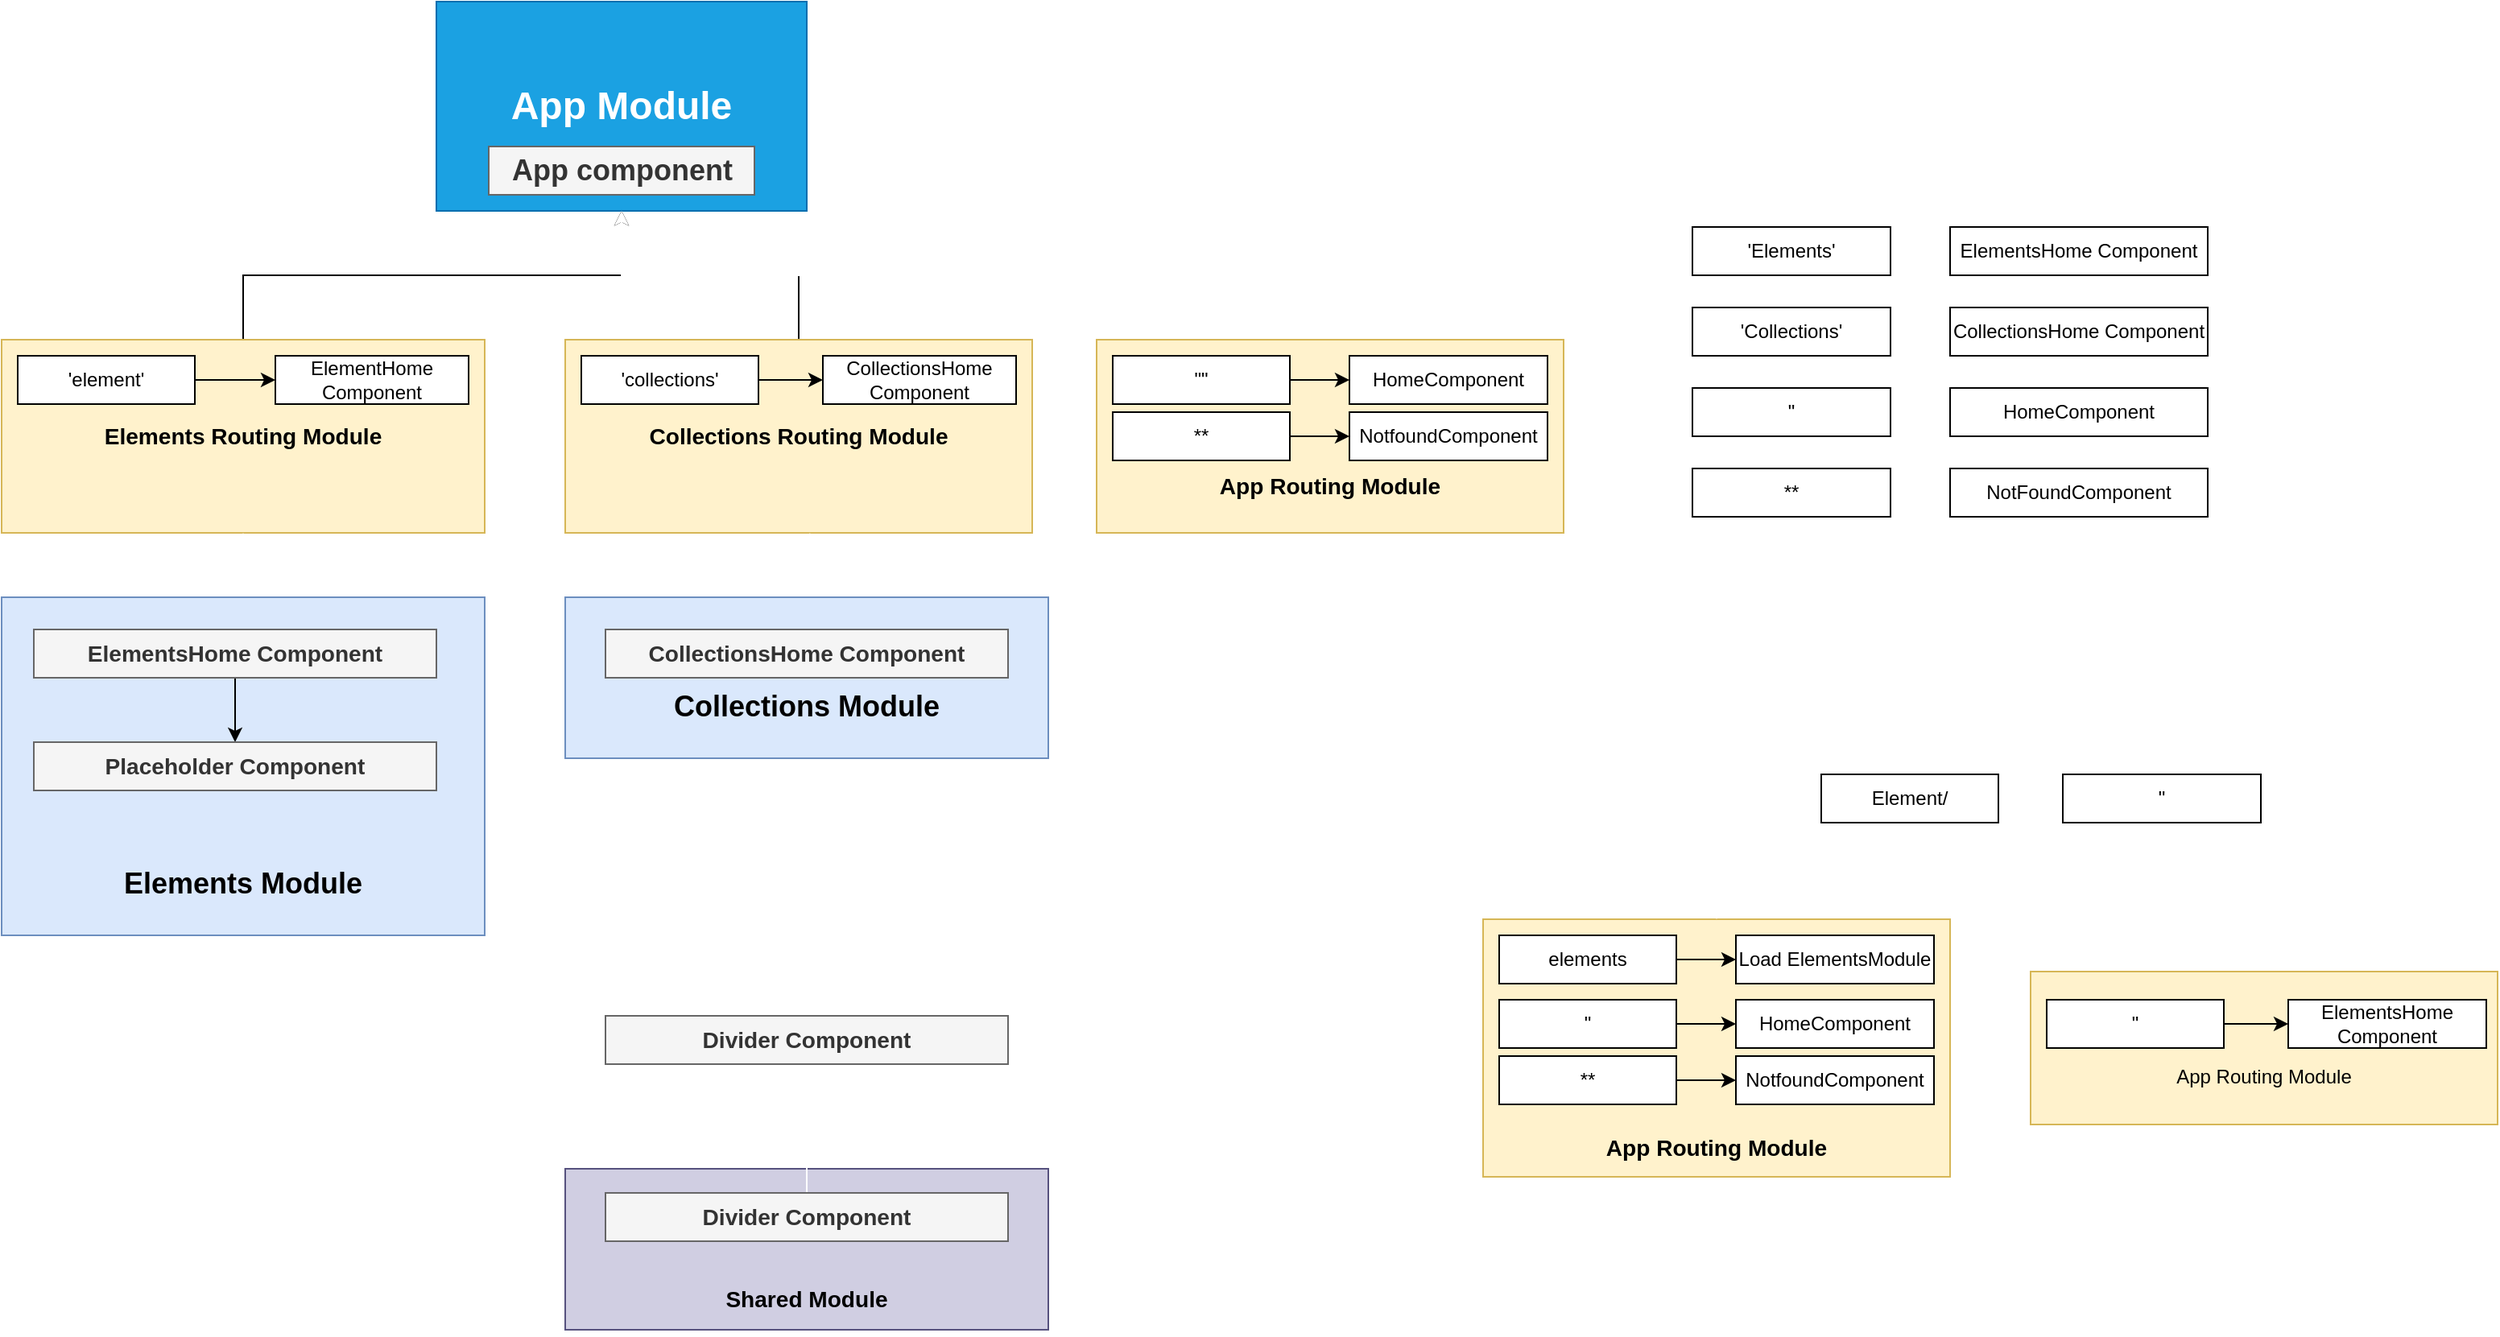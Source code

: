 <mxfile version="13.6.5">
    <diagram id="6hGFLwfOUW9BJ-s0fimq" name="Page-1">
        <mxGraphModel dx="2397" dy="1899" grid="1" gridSize="10" guides="1" tooltips="1" connect="1" arrows="1" fold="1" page="1" pageScale="1" pageWidth="827" pageHeight="1169" math="0" shadow="0">
            <root>
                <mxCell id="0"/>
                <mxCell id="1" parent="0"/>
                <mxCell id="10" style="edgeStyle=orthogonalEdgeStyle;rounded=0;orthogonalLoop=1;jettySize=auto;html=1;entryX=0.5;entryY=1;entryDx=0;entryDy=0;" parent="1" source="5" target="2" edge="1">
                    <mxGeometry relative="1" as="geometry"/>
                </mxCell>
                <mxCell id="5" value="&lt;h3&gt;&lt;font color=&quot;#000000&quot;&gt;Elements Routing Module&lt;/font&gt;&lt;/h3&gt;" style="rounded=0;whiteSpace=wrap;html=1;fillColor=#fff2cc;strokeColor=#d6b656;" parent="1" vertex="1">
                    <mxGeometry x="-10" y="-30" width="300" height="120" as="geometry"/>
                </mxCell>
                <mxCell id="11" style="edgeStyle=orthogonalEdgeStyle;rounded=0;orthogonalLoop=1;jettySize=auto;html=1;entryX=0.5;entryY=1;entryDx=0;entryDy=0;" parent="1" source="6" target="2" edge="1">
                    <mxGeometry relative="1" as="geometry">
                        <Array as="points">
                            <mxPoint x="485" y="-70"/>
                            <mxPoint x="375" y="-70"/>
                        </Array>
                    </mxGeometry>
                </mxCell>
                <mxCell id="6" value="&lt;h3&gt;&lt;font color=&quot;#000000&quot;&gt;Collections Routing Module&lt;/font&gt;&lt;/h3&gt;" style="rounded=0;whiteSpace=wrap;html=1;fillColor=#fff2cc;strokeColor=#d6b656;" parent="1" vertex="1">
                    <mxGeometry x="340" y="-30" width="290" height="120" as="geometry"/>
                </mxCell>
                <mxCell id="7" value="" style="group;fillColor=#f5f5f5;strokeColor=#666666;fontColor=#333333;" parent="1" vertex="1" connectable="0">
                    <mxGeometry x="260" y="-240" width="230" height="130" as="geometry"/>
                </mxCell>
                <mxCell id="2" value="&lt;h1&gt;App Module&lt;/h1&gt;" style="rounded=0;whiteSpace=wrap;html=1;fillColor=#1ba1e2;strokeColor=#006EAF;fontColor=#ffffff;" parent="7" vertex="1">
                    <mxGeometry width="230" height="130" as="geometry"/>
                </mxCell>
                <mxCell id="3" value="&lt;h2&gt;App component&lt;/h2&gt;" style="rounded=0;whiteSpace=wrap;html=1;fillColor=#f5f5f5;strokeColor=#666666;fontColor=#333333;" parent="7" vertex="1">
                    <mxGeometry x="32.5" y="90" width="165" height="30" as="geometry"/>
                </mxCell>
                <mxCell id="14" style="edgeStyle=orthogonalEdgeStyle;rounded=0;orthogonalLoop=1;jettySize=auto;html=1;strokeColor=#000000;" parent="1" source="12" target="13" edge="1">
                    <mxGeometry relative="1" as="geometry"/>
                </mxCell>
                <mxCell id="12" value="&lt;font color=&quot;#000000&quot;&gt;'element'&lt;/font&gt;" style="rounded=0;whiteSpace=wrap;html=1;fillColor=#FFFFFF;strokeColor=#000000;" parent="1" vertex="1">
                    <mxGeometry y="-20" width="110" height="30" as="geometry"/>
                </mxCell>
                <mxCell id="13" value="&lt;font color=&quot;#000000&quot;&gt;ElementHome&lt;br&gt;Component&lt;/font&gt;" style="rounded=0;whiteSpace=wrap;html=1;fillColor=#FFFFFF;strokeColor=#000000;" parent="1" vertex="1">
                    <mxGeometry x="160" y="-20" width="120" height="30" as="geometry"/>
                </mxCell>
                <mxCell id="19" value="" style="edgeStyle=orthogonalEdgeStyle;rounded=0;orthogonalLoop=1;jettySize=auto;html=1;strokeColor=#000000;" parent="1" source="15" target="16" edge="1">
                    <mxGeometry relative="1" as="geometry"/>
                </mxCell>
                <mxCell id="15" value="&lt;font color=&quot;#000000&quot;&gt;'collections'&lt;/font&gt;" style="rounded=0;whiteSpace=wrap;html=1;fillColor=#FFFFFF;strokeColor=#000000;" parent="1" vertex="1">
                    <mxGeometry x="350" y="-20" width="110" height="30" as="geometry"/>
                </mxCell>
                <mxCell id="16" value="&lt;font color=&quot;#000000&quot;&gt;CollectionsHome&lt;br&gt;Component&lt;/font&gt;" style="rounded=0;whiteSpace=wrap;html=1;fillColor=#FFFFFF;strokeColor=#000000;" parent="1" vertex="1">
                    <mxGeometry x="500" y="-20" width="120" height="30" as="geometry"/>
                </mxCell>
                <mxCell id="21" value="" style="edgeStyle=orthogonalEdgeStyle;rounded=0;orthogonalLoop=1;jettySize=auto;html=1;strokeColor=#FFFFFF;" parent="1" source="20" target="5" edge="1">
                    <mxGeometry relative="1" as="geometry"/>
                </mxCell>
                <mxCell id="92" style="edgeStyle=orthogonalEdgeStyle;rounded=0;orthogonalLoop=1;jettySize=auto;html=1;entryX=0;entryY=0.5;entryDx=0;entryDy=0;strokeColor=#FFFFFF;" parent="1" source="20" target="81" edge="1">
                    <mxGeometry relative="1" as="geometry"/>
                </mxCell>
                <mxCell id="20" value="&lt;h2&gt;&lt;font color=&quot;#000000&quot;&gt;&lt;br&gt;&lt;/font&gt;&lt;/h2&gt;&lt;h2&gt;&lt;font color=&quot;#000000&quot;&gt;&lt;br&gt;&lt;/font&gt;&lt;/h2&gt;&lt;h2&gt;&lt;font color=&quot;#000000&quot;&gt;&lt;br&gt;&lt;/font&gt;&lt;/h2&gt;&lt;h2&gt;&lt;font color=&quot;#000000&quot;&gt;&lt;br&gt;&lt;/font&gt;&lt;/h2&gt;&lt;h2&gt;&lt;font color=&quot;#000000&quot;&gt;Elements Module&lt;/font&gt;&lt;/h2&gt;" style="rounded=0;whiteSpace=wrap;html=1;fillColor=#dae8fc;strokeColor=#6c8ebf;" parent="1" vertex="1">
                    <mxGeometry x="-10" y="130" width="300" height="210" as="geometry"/>
                </mxCell>
                <mxCell id="23" value="" style="edgeStyle=orthogonalEdgeStyle;rounded=0;orthogonalLoop=1;jettySize=auto;html=1;strokeColor=#FFFFFF;entryX=0.524;entryY=1;entryDx=0;entryDy=0;entryPerimeter=0;" parent="1" source="22" target="6" edge="1">
                    <mxGeometry relative="1" as="geometry"/>
                </mxCell>
                <mxCell id="22" value="&lt;h2&gt;&lt;font color=&quot;#000000&quot;&gt;&lt;br&gt;&lt;/font&gt;&lt;/h2&gt;&lt;h2&gt;&lt;font color=&quot;#000000&quot;&gt;Collections Module&lt;/font&gt;&lt;/h2&gt;" style="rounded=0;whiteSpace=wrap;html=1;fillColor=#dae8fc;strokeColor=#6c8ebf;" parent="1" vertex="1">
                    <mxGeometry x="340" y="130" width="300" height="100" as="geometry"/>
                </mxCell>
                <mxCell id="80" value="" style="edgeStyle=orthogonalEdgeStyle;rounded=0;orthogonalLoop=1;jettySize=auto;html=1;strokeColor=#000000;" parent="1" source="24" target="79" edge="1">
                    <mxGeometry relative="1" as="geometry"/>
                </mxCell>
                <mxCell id="24" value="&lt;h3&gt;ElementsHome Component&lt;/h3&gt;" style="rounded=0;whiteSpace=wrap;html=1;fillColor=#f5f5f5;strokeColor=#666666;fontColor=#333333;" parent="1" vertex="1">
                    <mxGeometry x="10" y="150" width="250" height="30" as="geometry"/>
                </mxCell>
                <mxCell id="79" value="&lt;h3&gt;Placeholder Component&lt;/h3&gt;" style="rounded=0;whiteSpace=wrap;html=1;fillColor=#f5f5f5;strokeColor=#666666;fontColor=#333333;" parent="1" vertex="1">
                    <mxGeometry x="10" y="220" width="250" height="30" as="geometry"/>
                </mxCell>
                <mxCell id="25" value="&lt;h3&gt;CollectionsHome Component&lt;/h3&gt;" style="rounded=0;whiteSpace=wrap;html=1;fillColor=#f5f5f5;strokeColor=#666666;fontColor=#333333;" parent="1" vertex="1">
                    <mxGeometry x="365" y="150" width="250" height="30" as="geometry"/>
                </mxCell>
                <mxCell id="37" style="edgeStyle=orthogonalEdgeStyle;rounded=0;orthogonalLoop=1;jettySize=auto;html=1;entryX=0.5;entryY=1;entryDx=0;entryDy=0;strokeColor=#FFFFFF;" parent="1" source="30" target="2" edge="1">
                    <mxGeometry relative="1" as="geometry">
                        <Array as="points">
                            <mxPoint x="815" y="-70"/>
                            <mxPoint x="375" y="-70"/>
                        </Array>
                    </mxGeometry>
                </mxCell>
                <mxCell id="30" value="&lt;h3&gt;&lt;font color=&quot;#000000&quot;&gt;&lt;br&gt;&lt;/font&gt;&lt;/h3&gt;&lt;h3&gt;&lt;font color=&quot;#000000&quot;&gt;&lt;br&gt;&lt;/font&gt;&lt;/h3&gt;&lt;h3&gt;&lt;font color=&quot;#000000&quot;&gt;App Routing Module&lt;/font&gt;&lt;/h3&gt;" style="rounded=0;whiteSpace=wrap;html=1;fillColor=#fff2cc;strokeColor=#d6b656;" parent="1" vertex="1">
                    <mxGeometry x="670" y="-30" width="290" height="120" as="geometry"/>
                </mxCell>
                <mxCell id="35" value="" style="edgeStyle=orthogonalEdgeStyle;rounded=0;orthogonalLoop=1;jettySize=auto;html=1;strokeColor=#000000;" parent="1" source="31" target="33" edge="1">
                    <mxGeometry relative="1" as="geometry"/>
                </mxCell>
                <mxCell id="31" value="&lt;font color=&quot;#000000&quot;&gt;&quot;&quot;&lt;/font&gt;" style="rounded=0;whiteSpace=wrap;html=1;fillColor=#FFFFFF;strokeColor=#000000;" parent="1" vertex="1">
                    <mxGeometry x="680" y="-20" width="110" height="30" as="geometry"/>
                </mxCell>
                <mxCell id="36" value="" style="edgeStyle=orthogonalEdgeStyle;rounded=0;orthogonalLoop=1;jettySize=auto;html=1;strokeColor=#000000;" parent="1" source="32" target="34" edge="1">
                    <mxGeometry relative="1" as="geometry"/>
                </mxCell>
                <mxCell id="32" value="&lt;font color=&quot;#000000&quot;&gt;**&lt;/font&gt;" style="rounded=0;whiteSpace=wrap;html=1;fillColor=#FFFFFF;strokeColor=#000000;" parent="1" vertex="1">
                    <mxGeometry x="680" y="15" width="110" height="30" as="geometry"/>
                </mxCell>
                <mxCell id="33" value="&lt;font color=&quot;#000000&quot;&gt;HomeComponent&lt;/font&gt;" style="rounded=0;whiteSpace=wrap;html=1;fillColor=#FFFFFF;strokeColor=#000000;" parent="1" vertex="1">
                    <mxGeometry x="827" y="-20" width="123" height="30" as="geometry"/>
                </mxCell>
                <mxCell id="34" value="&lt;font color=&quot;#000000&quot;&gt;NotfoundComponent&lt;/font&gt;" style="rounded=0;whiteSpace=wrap;html=1;fillColor=#FFFFFF;strokeColor=#000000;" parent="1" vertex="1">
                    <mxGeometry x="827" y="15" width="123" height="30" as="geometry"/>
                </mxCell>
                <mxCell id="47" value="" style="edgeStyle=orthogonalEdgeStyle;rounded=0;orthogonalLoop=1;jettySize=auto;html=1;strokeColor=#FFFFFF;" parent="1" source="38" target="42" edge="1">
                    <mxGeometry relative="1" as="geometry"/>
                </mxCell>
                <mxCell id="38" value="&lt;font color=&quot;#000000&quot;&gt;'Elements'&lt;/font&gt;" style="rounded=0;whiteSpace=wrap;html=1;fillColor=#FFFFFF;strokeColor=#000000;" parent="1" vertex="1">
                    <mxGeometry x="1040" y="-100" width="123" height="30" as="geometry"/>
                </mxCell>
                <mxCell id="48" value="" style="edgeStyle=orthogonalEdgeStyle;rounded=0;orthogonalLoop=1;jettySize=auto;html=1;strokeColor=#FFFFFF;" parent="1" source="39" target="43" edge="1">
                    <mxGeometry relative="1" as="geometry"/>
                </mxCell>
                <mxCell id="39" value="&lt;font color=&quot;#000000&quot;&gt;'Collections'&lt;/font&gt;" style="rounded=0;whiteSpace=wrap;html=1;fillColor=#FFFFFF;strokeColor=#000000;" parent="1" vertex="1">
                    <mxGeometry x="1040" y="-50" width="123" height="30" as="geometry"/>
                </mxCell>
                <mxCell id="49" value="" style="edgeStyle=orthogonalEdgeStyle;rounded=0;orthogonalLoop=1;jettySize=auto;html=1;strokeColor=#FFFFFF;" parent="1" source="40" target="44" edge="1">
                    <mxGeometry relative="1" as="geometry"/>
                </mxCell>
                <mxCell id="40" value="&lt;font color=&quot;#000000&quot;&gt;&quot;&lt;/font&gt;" style="rounded=0;whiteSpace=wrap;html=1;fillColor=#FFFFFF;strokeColor=#000000;" parent="1" vertex="1">
                    <mxGeometry x="1040" width="123" height="30" as="geometry"/>
                </mxCell>
                <mxCell id="50" value="" style="edgeStyle=orthogonalEdgeStyle;rounded=0;orthogonalLoop=1;jettySize=auto;html=1;strokeColor=#FFFFFF;" parent="1" source="41" target="45" edge="1">
                    <mxGeometry relative="1" as="geometry"/>
                </mxCell>
                <mxCell id="41" value="&lt;font color=&quot;#000000&quot;&gt;**&lt;/font&gt;" style="rounded=0;whiteSpace=wrap;html=1;fillColor=#FFFFFF;strokeColor=#000000;" parent="1" vertex="1">
                    <mxGeometry x="1040" y="50" width="123" height="30" as="geometry"/>
                </mxCell>
                <mxCell id="42" value="&lt;font color=&quot;#000000&quot;&gt;ElementsHome Component&lt;/font&gt;" style="rounded=0;whiteSpace=wrap;html=1;fillColor=#FFFFFF;strokeColor=#000000;" parent="1" vertex="1">
                    <mxGeometry x="1200" y="-100" width="160" height="30" as="geometry"/>
                </mxCell>
                <mxCell id="43" value="&lt;span style=&quot;color: rgb(0 , 0 , 0)&quot;&gt;CollectionsHome Component&lt;/span&gt;" style="rounded=0;whiteSpace=wrap;html=1;fillColor=#FFFFFF;strokeColor=#000000;" parent="1" vertex="1">
                    <mxGeometry x="1200" y="-50" width="160" height="30" as="geometry"/>
                </mxCell>
                <mxCell id="44" value="&lt;font color=&quot;#000000&quot;&gt;HomeComponent&lt;/font&gt;" style="rounded=0;whiteSpace=wrap;html=1;fillColor=#FFFFFF;strokeColor=#000000;" parent="1" vertex="1">
                    <mxGeometry x="1200" width="160" height="30" as="geometry"/>
                </mxCell>
                <mxCell id="45" value="&lt;font color=&quot;#000000&quot;&gt;NotFoundComponent&lt;/font&gt;" style="rounded=0;whiteSpace=wrap;html=1;fillColor=#FFFFFF;strokeColor=#000000;" parent="1" vertex="1">
                    <mxGeometry x="1200" y="50" width="160" height="30" as="geometry"/>
                </mxCell>
                <mxCell id="46" value="" style="endArrow=classic;html=1;strokeColor=#FFFFFF;" parent="1" edge="1">
                    <mxGeometry width="50" height="50" relative="1" as="geometry">
                        <mxPoint x="1010" y="-100" as="sourcePoint"/>
                        <mxPoint x="1010" y="80" as="targetPoint"/>
                    </mxGeometry>
                </mxCell>
                <mxCell id="67" value="" style="edgeStyle=orthogonalEdgeStyle;rounded=0;orthogonalLoop=1;jettySize=auto;html=1;strokeColor=#FFFFFF;entryX=0;entryY=0.5;entryDx=0;entryDy=0;" parent="1" source="52" target="62" edge="1">
                    <mxGeometry relative="1" as="geometry"/>
                </mxCell>
                <mxCell id="52" value="&lt;h3&gt;&lt;font color=&quot;#000000&quot;&gt;&lt;br&gt;&lt;/font&gt;&lt;/h3&gt;&lt;h3&gt;&lt;font color=&quot;#000000&quot;&gt;&lt;br&gt;&lt;/font&gt;&lt;/h3&gt;&lt;h3&gt;&lt;font color=&quot;#000000&quot;&gt;&lt;br&gt;&lt;/font&gt;&lt;/h3&gt;&lt;h3&gt;&lt;font color=&quot;#000000&quot;&gt;&lt;br&gt;&lt;/font&gt;&lt;/h3&gt;&lt;h3&gt;&lt;font color=&quot;#000000&quot;&gt;App Routing Module&lt;/font&gt;&lt;/h3&gt;" style="rounded=0;whiteSpace=wrap;html=1;fillColor=#fff2cc;strokeColor=#d6b656;" parent="1" vertex="1">
                    <mxGeometry x="910" y="330" width="290" height="160" as="geometry"/>
                </mxCell>
                <mxCell id="60" value="" style="edgeStyle=orthogonalEdgeStyle;rounded=0;orthogonalLoop=1;jettySize=auto;html=1;strokeColor=#000000;" parent="1" source="53" target="55" edge="1">
                    <mxGeometry relative="1" as="geometry"/>
                </mxCell>
                <mxCell id="53" value="&lt;font color=&quot;#000000&quot;&gt;&quot;&lt;/font&gt;" style="rounded=0;whiteSpace=wrap;html=1;fillColor=#FFFFFF;strokeColor=#000000;" parent="1" vertex="1">
                    <mxGeometry x="920" y="380" width="110" height="30" as="geometry"/>
                </mxCell>
                <mxCell id="61" value="" style="edgeStyle=orthogonalEdgeStyle;rounded=0;orthogonalLoop=1;jettySize=auto;html=1;strokeColor=#000000;" parent="1" source="54" target="56" edge="1">
                    <mxGeometry relative="1" as="geometry"/>
                </mxCell>
                <mxCell id="54" value="&lt;font color=&quot;#000000&quot;&gt;**&lt;/font&gt;" style="rounded=0;whiteSpace=wrap;html=1;fillColor=#FFFFFF;strokeColor=#000000;" parent="1" vertex="1">
                    <mxGeometry x="920" y="415" width="110" height="30" as="geometry"/>
                </mxCell>
                <mxCell id="55" value="&lt;font color=&quot;#000000&quot;&gt;HomeComponent&lt;/font&gt;" style="rounded=0;whiteSpace=wrap;html=1;fillColor=#FFFFFF;strokeColor=#000000;" parent="1" vertex="1">
                    <mxGeometry x="1067" y="380" width="123" height="30" as="geometry"/>
                </mxCell>
                <mxCell id="56" value="&lt;font color=&quot;#000000&quot;&gt;NotfoundComponent&lt;/font&gt;" style="rounded=0;whiteSpace=wrap;html=1;fillColor=#FFFFFF;strokeColor=#000000;" parent="1" vertex="1">
                    <mxGeometry x="1067" y="415" width="123" height="30" as="geometry"/>
                </mxCell>
                <mxCell id="59" value="" style="edgeStyle=orthogonalEdgeStyle;rounded=0;orthogonalLoop=1;jettySize=auto;html=1;strokeColor=#000000;" parent="1" source="57" target="58" edge="1">
                    <mxGeometry relative="1" as="geometry"/>
                </mxCell>
                <mxCell id="57" value="&lt;font color=&quot;#000000&quot;&gt;elements&lt;/font&gt;" style="rounded=0;whiteSpace=wrap;html=1;fillColor=#FFFFFF;strokeColor=#000000;" parent="1" vertex="1">
                    <mxGeometry x="920" y="340" width="110" height="30" as="geometry"/>
                </mxCell>
                <mxCell id="58" value="&lt;font color=&quot;#000000&quot;&gt;Load ElementsModule&lt;/font&gt;" style="rounded=0;whiteSpace=wrap;html=1;fillColor=#FFFFFF;strokeColor=#000000;" parent="1" vertex="1">
                    <mxGeometry x="1067" y="340" width="123" height="30" as="geometry"/>
                </mxCell>
                <mxCell id="62" value="&lt;h3&gt;&lt;font color=&quot;#000000&quot;&gt;&lt;br&gt;&lt;/font&gt;&lt;font color=&quot;#000000&quot;&gt;&lt;br&gt;&lt;/font&gt;&lt;span style=&quot;color: rgb(0 , 0 , 0) ; font-size: 12px ; font-weight: normal&quot;&gt;App Routing Module&lt;/span&gt;&lt;/h3&gt;" style="rounded=0;whiteSpace=wrap;html=1;fillColor=#fff2cc;strokeColor=#d6b656;" parent="1" vertex="1">
                    <mxGeometry x="1250" y="362.5" width="290" height="95" as="geometry"/>
                </mxCell>
                <mxCell id="66" value="" style="edgeStyle=orthogonalEdgeStyle;rounded=0;orthogonalLoop=1;jettySize=auto;html=1;strokeColor=#000000;" parent="1" source="64" target="65" edge="1">
                    <mxGeometry relative="1" as="geometry"/>
                </mxCell>
                <mxCell id="64" value="&lt;font color=&quot;#000000&quot;&gt;&quot;&lt;/font&gt;" style="rounded=0;whiteSpace=wrap;html=1;fillColor=#FFFFFF;strokeColor=#000000;" parent="1" vertex="1">
                    <mxGeometry x="1260" y="380" width="110" height="30" as="geometry"/>
                </mxCell>
                <mxCell id="65" value="&lt;font color=&quot;#000000&quot;&gt;ElementsHome Component&lt;/font&gt;" style="rounded=0;whiteSpace=wrap;html=1;fillColor=#FFFFFF;strokeColor=#000000;" parent="1" vertex="1">
                    <mxGeometry x="1410" y="380" width="123" height="30" as="geometry"/>
                </mxCell>
                <mxCell id="70" value="" style="edgeStyle=orthogonalEdgeStyle;rounded=0;orthogonalLoop=1;jettySize=auto;html=1;strokeColor=#FFFFFF;entryX=0.5;entryY=0;entryDx=0;entryDy=0;" parent="1" source="68" target="52" edge="1">
                    <mxGeometry relative="1" as="geometry"/>
                </mxCell>
                <mxCell id="68" value="&lt;font color=&quot;#000000&quot;&gt;Element/&lt;/font&gt;" style="rounded=0;whiteSpace=wrap;html=1;fillColor=#FFFFFF;strokeColor=#000000;" parent="1" vertex="1">
                    <mxGeometry x="1120" y="240" width="110" height="30" as="geometry"/>
                </mxCell>
                <mxCell id="69" value="&lt;font color=&quot;#000000&quot;&gt;&quot;&lt;/font&gt;" style="rounded=0;whiteSpace=wrap;html=1;fillColor=#FFFFFF;strokeColor=#000000;" parent="1" vertex="1">
                    <mxGeometry x="1270" y="240" width="123" height="30" as="geometry"/>
                </mxCell>
                <mxCell id="81" value="&lt;h3&gt;&lt;font color=&quot;#000000&quot;&gt;&lt;br&gt;&lt;/font&gt;&lt;/h3&gt;&lt;h3&gt;&lt;font color=&quot;#000000&quot;&gt;&lt;br&gt;&lt;/font&gt;&lt;/h3&gt;&lt;h3&gt;&lt;font color=&quot;#000000&quot;&gt;Shared Module&lt;/font&gt;&lt;/h3&gt;" style="rounded=0;whiteSpace=wrap;html=1;fillColor=#d0cee2;strokeColor=#56517e;" parent="1" vertex="1">
                    <mxGeometry x="340" y="485" width="300" height="100" as="geometry"/>
                </mxCell>
                <mxCell id="91" value="" style="edgeStyle=orthogonalEdgeStyle;rounded=0;orthogonalLoop=1;jettySize=auto;html=1;strokeColor=#FFFFFF;" parent="1" source="86" target="90" edge="1">
                    <mxGeometry relative="1" as="geometry"/>
                </mxCell>
                <mxCell id="86" value="&lt;h3&gt;Divider Component&lt;/h3&gt;" style="rounded=0;whiteSpace=wrap;html=1;fillColor=#f5f5f5;strokeColor=#666666;fontColor=#333333;" parent="1" vertex="1">
                    <mxGeometry x="365" y="500" width="250" height="30" as="geometry"/>
                </mxCell>
                <mxCell id="90" value="&lt;h3&gt;Divider Component&lt;/h3&gt;" style="rounded=0;whiteSpace=wrap;html=1;fillColor=#f5f5f5;strokeColor=#666666;fontColor=#333333;" parent="1" vertex="1">
                    <mxGeometry x="365" y="390" width="250" height="30" as="geometry"/>
                </mxCell>
            </root>
        </mxGraphModel>
    </diagram>
</mxfile>